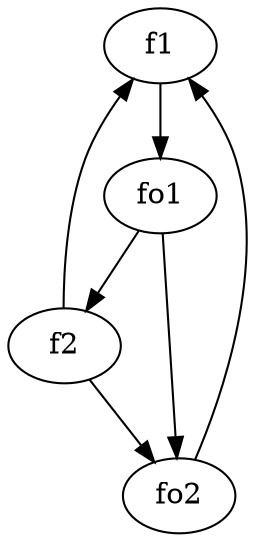 strict digraph  {
f1;
f2;
fo1;
fo2;
f1 -> fo1  [weight=2];
f2 -> f1  [weight=2];
f2 -> fo2  [weight=2];
fo1 -> f2  [weight=2];
fo1 -> fo2  [weight=2];
fo2 -> f1  [weight=2];
}
